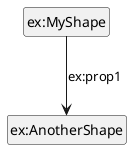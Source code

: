 @startuml
class "ex:MyShape"

class "ex:AnotherShape"
"ex:MyShape" --> "ex:AnotherShape" : ex:prop1
hide Circle
hide empty members
@enduml
